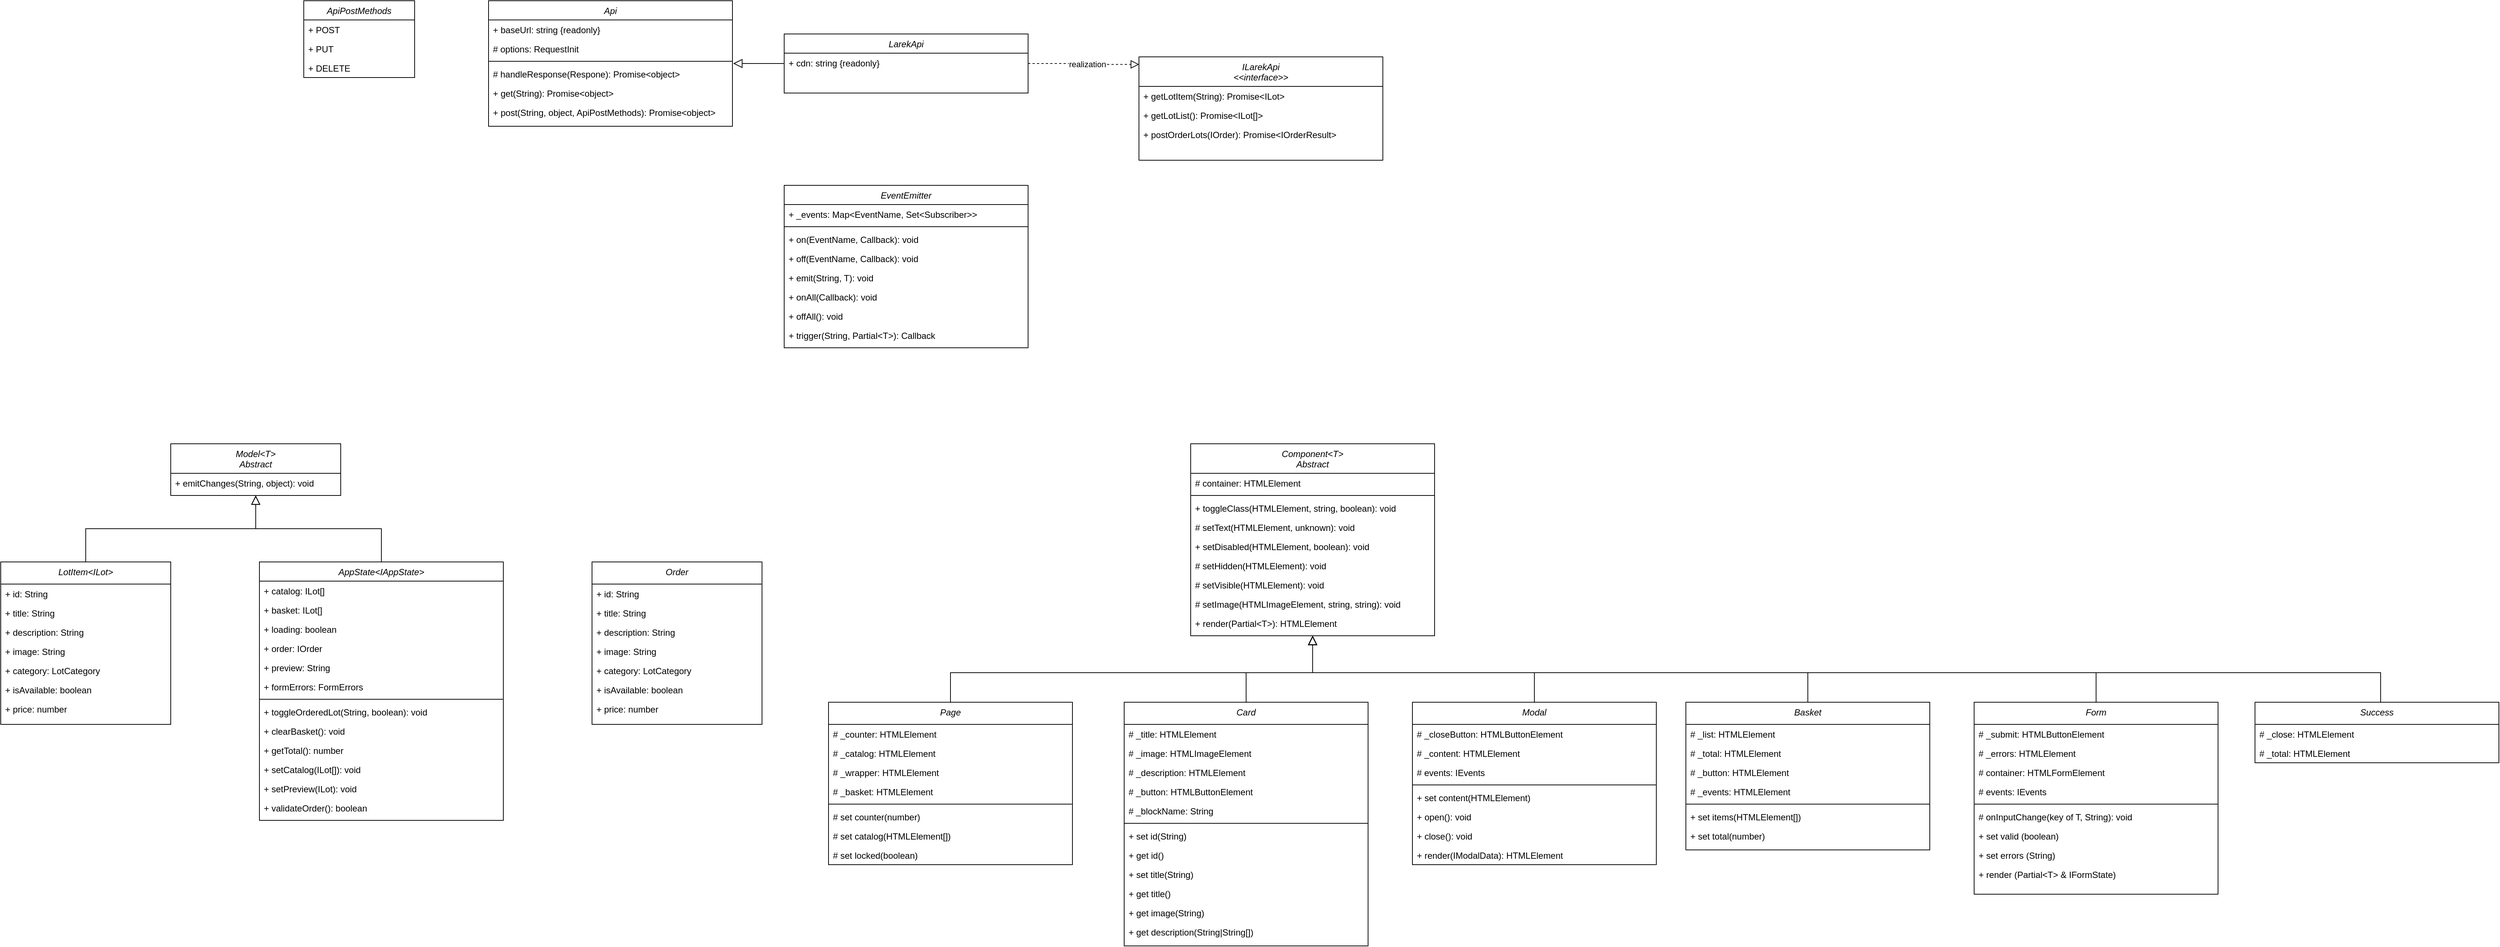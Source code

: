 <mxfile version="23.1.1" type="github">
  <diagram id="C5RBs43oDa-KdzZeNtuy" name="Page-1">
    <mxGraphModel dx="2625" dy="2002" grid="1" gridSize="10" guides="1" tooltips="1" connect="1" arrows="1" fold="1" page="1" pageScale="1" pageWidth="827" pageHeight="1169" math="0" shadow="0">
      <root>
        <mxCell id="WIyWlLk6GJQsqaUBKTNV-0" />
        <mxCell id="WIyWlLk6GJQsqaUBKTNV-1" parent="WIyWlLk6GJQsqaUBKTNV-0" />
        <mxCell id="kHM5QSEnQsIbldRmR2Vj-0" value="Api" style="swimlane;fontStyle=2;align=center;verticalAlign=top;childLayout=stackLayout;horizontal=1;startSize=26;horizontalStack=0;resizeParent=1;resizeLast=0;collapsible=1;marginBottom=0;rounded=0;shadow=0;strokeWidth=1;" vertex="1" parent="WIyWlLk6GJQsqaUBKTNV-1">
          <mxGeometry x="220" y="-370" width="330" height="170" as="geometry">
            <mxRectangle x="230" y="140" width="160" height="26" as="alternateBounds" />
          </mxGeometry>
        </mxCell>
        <mxCell id="kHM5QSEnQsIbldRmR2Vj-1" value="+ baseUrl: string {readonly}" style="text;align=left;verticalAlign=top;spacingLeft=4;spacingRight=4;overflow=hidden;rotatable=0;points=[[0,0.5],[1,0.5]];portConstraint=eastwest;" vertex="1" parent="kHM5QSEnQsIbldRmR2Vj-0">
          <mxGeometry y="26" width="330" height="26" as="geometry" />
        </mxCell>
        <mxCell id="kHM5QSEnQsIbldRmR2Vj-2" value="# options: RequestInit" style="text;align=left;verticalAlign=top;spacingLeft=4;spacingRight=4;overflow=hidden;rotatable=0;points=[[0,0.5],[1,0.5]];portConstraint=eastwest;rounded=0;shadow=0;html=0;" vertex="1" parent="kHM5QSEnQsIbldRmR2Vj-0">
          <mxGeometry y="52" width="330" height="26" as="geometry" />
        </mxCell>
        <mxCell id="kHM5QSEnQsIbldRmR2Vj-4" value="" style="line;html=1;strokeWidth=1;align=left;verticalAlign=middle;spacingTop=-1;spacingLeft=3;spacingRight=3;rotatable=0;labelPosition=right;points=[];portConstraint=eastwest;" vertex="1" parent="kHM5QSEnQsIbldRmR2Vj-0">
          <mxGeometry y="78" width="330" height="8" as="geometry" />
        </mxCell>
        <mxCell id="kHM5QSEnQsIbldRmR2Vj-5" value="# handleResponse(Respone): Promise&lt;object&gt;    " style="text;align=left;verticalAlign=top;spacingLeft=4;spacingRight=4;overflow=hidden;rotatable=0;points=[[0,0.5],[1,0.5]];portConstraint=eastwest;" vertex="1" parent="kHM5QSEnQsIbldRmR2Vj-0">
          <mxGeometry y="86" width="330" height="26" as="geometry" />
        </mxCell>
        <mxCell id="kHM5QSEnQsIbldRmR2Vj-7" value="+ get(String): Promise&lt;object&gt;" style="text;align=left;verticalAlign=top;spacingLeft=4;spacingRight=4;overflow=hidden;rotatable=0;points=[[0,0.5],[1,0.5]];portConstraint=eastwest;" vertex="1" parent="kHM5QSEnQsIbldRmR2Vj-0">
          <mxGeometry y="112" width="330" height="26" as="geometry" />
        </mxCell>
        <mxCell id="kHM5QSEnQsIbldRmR2Vj-8" value="+ post(String, object, ApiPostMethods): Promise&lt;object&gt;" style="text;align=left;verticalAlign=top;spacingLeft=4;spacingRight=4;overflow=hidden;rotatable=0;points=[[0,0.5],[1,0.5]];portConstraint=eastwest;" vertex="1" parent="kHM5QSEnQsIbldRmR2Vj-0">
          <mxGeometry y="138" width="330" height="26" as="geometry" />
        </mxCell>
        <mxCell id="kHM5QSEnQsIbldRmR2Vj-9" value="ApiPostMethods" style="swimlane;fontStyle=2;align=center;verticalAlign=top;childLayout=stackLayout;horizontal=1;startSize=26;horizontalStack=0;resizeParent=1;resizeLast=0;collapsible=1;marginBottom=0;rounded=0;shadow=0;strokeWidth=1;" vertex="1" parent="WIyWlLk6GJQsqaUBKTNV-1">
          <mxGeometry x="-30" y="-370" width="150" height="104" as="geometry">
            <mxRectangle x="230" y="140" width="160" height="26" as="alternateBounds" />
          </mxGeometry>
        </mxCell>
        <mxCell id="kHM5QSEnQsIbldRmR2Vj-10" value="+ POST" style="text;align=left;verticalAlign=top;spacingLeft=4;spacingRight=4;overflow=hidden;rotatable=0;points=[[0,0.5],[1,0.5]];portConstraint=eastwest;" vertex="1" parent="kHM5QSEnQsIbldRmR2Vj-9">
          <mxGeometry y="26" width="150" height="26" as="geometry" />
        </mxCell>
        <mxCell id="kHM5QSEnQsIbldRmR2Vj-16" value="+ PUT" style="text;align=left;verticalAlign=top;spacingLeft=4;spacingRight=4;overflow=hidden;rotatable=0;points=[[0,0.5],[1,0.5]];portConstraint=eastwest;" vertex="1" parent="kHM5QSEnQsIbldRmR2Vj-9">
          <mxGeometry y="52" width="150" height="26" as="geometry" />
        </mxCell>
        <mxCell id="kHM5QSEnQsIbldRmR2Vj-17" value="+ DELETE" style="text;align=left;verticalAlign=top;spacingLeft=4;spacingRight=4;overflow=hidden;rotatable=0;points=[[0,0.5],[1,0.5]];portConstraint=eastwest;" vertex="1" parent="kHM5QSEnQsIbldRmR2Vj-9">
          <mxGeometry y="78" width="150" height="26" as="geometry" />
        </mxCell>
        <mxCell id="kHM5QSEnQsIbldRmR2Vj-19" value="LarekApi" style="swimlane;fontStyle=2;align=center;verticalAlign=top;childLayout=stackLayout;horizontal=1;startSize=26;horizontalStack=0;resizeParent=1;resizeLast=0;collapsible=1;marginBottom=0;rounded=0;shadow=0;strokeWidth=1;" vertex="1" parent="WIyWlLk6GJQsqaUBKTNV-1">
          <mxGeometry x="620" y="-325" width="330" height="80" as="geometry">
            <mxRectangle x="230" y="140" width="160" height="26" as="alternateBounds" />
          </mxGeometry>
        </mxCell>
        <mxCell id="kHM5QSEnQsIbldRmR2Vj-20" value="+ cdn: string {readonly}" style="text;align=left;verticalAlign=top;spacingLeft=4;spacingRight=4;overflow=hidden;rotatable=0;points=[[0,0.5],[1,0.5]];portConstraint=eastwest;" vertex="1" parent="kHM5QSEnQsIbldRmR2Vj-19">
          <mxGeometry y="26" width="330" height="26" as="geometry" />
        </mxCell>
        <mxCell id="kHM5QSEnQsIbldRmR2Vj-27" style="edgeStyle=orthogonalEdgeStyle;rounded=0;orthogonalLoop=1;jettySize=auto;html=1;endArrow=block;endFill=0;endSize=10;" edge="1" parent="WIyWlLk6GJQsqaUBKTNV-1" source="kHM5QSEnQsIbldRmR2Vj-19">
          <mxGeometry relative="1" as="geometry">
            <mxPoint x="551" y="-285" as="targetPoint" />
          </mxGeometry>
        </mxCell>
        <mxCell id="kHM5QSEnQsIbldRmR2Vj-28" value="ILarekApi&#xa;&lt;&lt;interface&gt;&gt;" style="swimlane;fontStyle=2;align=center;verticalAlign=top;childLayout=stackLayout;horizontal=1;startSize=40;horizontalStack=0;resizeParent=1;resizeLast=0;collapsible=1;marginBottom=0;rounded=0;shadow=0;strokeWidth=1;" vertex="1" parent="WIyWlLk6GJQsqaUBKTNV-1">
          <mxGeometry x="1100" y="-294" width="330" height="140" as="geometry">
            <mxRectangle x="230" y="140" width="160" height="26" as="alternateBounds" />
          </mxGeometry>
        </mxCell>
        <mxCell id="kHM5QSEnQsIbldRmR2Vj-31" value="+ getLotItem(String): Promise&lt;ILot&gt;    " style="text;align=left;verticalAlign=top;spacingLeft=4;spacingRight=4;overflow=hidden;rotatable=0;points=[[0,0.5],[1,0.5]];portConstraint=eastwest;" vertex="1" parent="kHM5QSEnQsIbldRmR2Vj-28">
          <mxGeometry y="40" width="330" height="26" as="geometry" />
        </mxCell>
        <mxCell id="kHM5QSEnQsIbldRmR2Vj-32" value="+ getLotList(): Promise&lt;ILot[]&gt;" style="text;align=left;verticalAlign=top;spacingLeft=4;spacingRight=4;overflow=hidden;rotatable=0;points=[[0,0.5],[1,0.5]];portConstraint=eastwest;" vertex="1" parent="kHM5QSEnQsIbldRmR2Vj-28">
          <mxGeometry y="66" width="330" height="26" as="geometry" />
        </mxCell>
        <mxCell id="kHM5QSEnQsIbldRmR2Vj-33" value="+ postOrderLots(IOrder): Promise&lt;IOrderResult&gt;" style="text;align=left;verticalAlign=top;spacingLeft=4;spacingRight=4;overflow=hidden;rotatable=0;points=[[0,0.5],[1,0.5]];portConstraint=eastwest;" vertex="1" parent="kHM5QSEnQsIbldRmR2Vj-28">
          <mxGeometry y="92" width="330" height="26" as="geometry" />
        </mxCell>
        <mxCell id="kHM5QSEnQsIbldRmR2Vj-34" style="edgeStyle=orthogonalEdgeStyle;rounded=0;orthogonalLoop=1;jettySize=auto;html=1;entryX=0.001;entryY=0.073;entryDx=0;entryDy=0;entryPerimeter=0;dashed=1;endArrow=block;endFill=0;endSize=9;" edge="1" parent="WIyWlLk6GJQsqaUBKTNV-1" source="kHM5QSEnQsIbldRmR2Vj-19" target="kHM5QSEnQsIbldRmR2Vj-28">
          <mxGeometry relative="1" as="geometry" />
        </mxCell>
        <mxCell id="kHM5QSEnQsIbldRmR2Vj-36" value="realization" style="edgeLabel;html=1;align=center;verticalAlign=middle;resizable=0;points=[];" vertex="1" connectable="0" parent="kHM5QSEnQsIbldRmR2Vj-34">
          <mxGeometry x="0.191" y="-4" relative="1" as="geometry">
            <mxPoint x="-9" y="-4" as="offset" />
          </mxGeometry>
        </mxCell>
        <mxCell id="kHM5QSEnQsIbldRmR2Vj-37" value="Model&lt;T&gt;&#xa;Abstract" style="swimlane;fontStyle=2;align=center;verticalAlign=top;childLayout=stackLayout;horizontal=1;startSize=40;horizontalStack=0;resizeParent=1;resizeLast=0;collapsible=1;marginBottom=0;rounded=0;shadow=0;strokeWidth=1;" vertex="1" parent="WIyWlLk6GJQsqaUBKTNV-1">
          <mxGeometry x="-210" y="230" width="230" height="70" as="geometry">
            <mxRectangle x="230" y="140" width="160" height="26" as="alternateBounds" />
          </mxGeometry>
        </mxCell>
        <mxCell id="kHM5QSEnQsIbldRmR2Vj-42" value="+ emitChanges(String, object): void" style="text;align=left;verticalAlign=top;spacingLeft=4;spacingRight=4;overflow=hidden;rotatable=0;points=[[0,0.5],[1,0.5]];portConstraint=eastwest;" vertex="1" parent="kHM5QSEnQsIbldRmR2Vj-37">
          <mxGeometry y="40" width="230" height="26" as="geometry" />
        </mxCell>
        <mxCell id="kHM5QSEnQsIbldRmR2Vj-55" style="edgeStyle=orthogonalEdgeStyle;rounded=0;orthogonalLoop=1;jettySize=auto;html=1;exitX=0.5;exitY=0;exitDx=0;exitDy=0;entryX=0.5;entryY=1;entryDx=0;entryDy=0;endSize=10;endArrow=block;endFill=0;" edge="1" parent="WIyWlLk6GJQsqaUBKTNV-1" source="kHM5QSEnQsIbldRmR2Vj-44" target="kHM5QSEnQsIbldRmR2Vj-37">
          <mxGeometry relative="1" as="geometry">
            <mxPoint x="-100" y="350" as="targetPoint" />
          </mxGeometry>
        </mxCell>
        <mxCell id="kHM5QSEnQsIbldRmR2Vj-44" value="LotItem&lt;ILot&gt;" style="swimlane;fontStyle=2;align=center;verticalAlign=top;childLayout=stackLayout;horizontal=1;startSize=30;horizontalStack=0;resizeParent=1;resizeLast=0;collapsible=1;marginBottom=0;rounded=0;shadow=0;strokeWidth=1;" vertex="1" parent="WIyWlLk6GJQsqaUBKTNV-1">
          <mxGeometry x="-440" y="390" width="230" height="220" as="geometry">
            <mxRectangle x="230" y="140" width="160" height="26" as="alternateBounds" />
          </mxGeometry>
        </mxCell>
        <mxCell id="kHM5QSEnQsIbldRmR2Vj-45" value="+ id: String" style="text;align=left;verticalAlign=top;spacingLeft=4;spacingRight=4;overflow=hidden;rotatable=0;points=[[0,0.5],[1,0.5]];portConstraint=eastwest;" vertex="1" parent="kHM5QSEnQsIbldRmR2Vj-44">
          <mxGeometry y="30" width="230" height="26" as="geometry" />
        </mxCell>
        <mxCell id="kHM5QSEnQsIbldRmR2Vj-56" value="+ title: String" style="text;align=left;verticalAlign=top;spacingLeft=4;spacingRight=4;overflow=hidden;rotatable=0;points=[[0,0.5],[1,0.5]];portConstraint=eastwest;" vertex="1" parent="kHM5QSEnQsIbldRmR2Vj-44">
          <mxGeometry y="56" width="230" height="26" as="geometry" />
        </mxCell>
        <mxCell id="kHM5QSEnQsIbldRmR2Vj-57" value="+ description: String" style="text;align=left;verticalAlign=top;spacingLeft=4;spacingRight=4;overflow=hidden;rotatable=0;points=[[0,0.5],[1,0.5]];portConstraint=eastwest;" vertex="1" parent="kHM5QSEnQsIbldRmR2Vj-44">
          <mxGeometry y="82" width="230" height="26" as="geometry" />
        </mxCell>
        <mxCell id="kHM5QSEnQsIbldRmR2Vj-58" value="+ image: String" style="text;align=left;verticalAlign=top;spacingLeft=4;spacingRight=4;overflow=hidden;rotatable=0;points=[[0,0.5],[1,0.5]];portConstraint=eastwest;" vertex="1" parent="kHM5QSEnQsIbldRmR2Vj-44">
          <mxGeometry y="108" width="230" height="26" as="geometry" />
        </mxCell>
        <mxCell id="kHM5QSEnQsIbldRmR2Vj-59" value="+ category: LotCategory" style="text;align=left;verticalAlign=top;spacingLeft=4;spacingRight=4;overflow=hidden;rotatable=0;points=[[0,0.5],[1,0.5]];portConstraint=eastwest;" vertex="1" parent="kHM5QSEnQsIbldRmR2Vj-44">
          <mxGeometry y="134" width="230" height="26" as="geometry" />
        </mxCell>
        <mxCell id="kHM5QSEnQsIbldRmR2Vj-60" value="+ isAvailable: boolean" style="text;align=left;verticalAlign=top;spacingLeft=4;spacingRight=4;overflow=hidden;rotatable=0;points=[[0,0.5],[1,0.5]];portConstraint=eastwest;" vertex="1" parent="kHM5QSEnQsIbldRmR2Vj-44">
          <mxGeometry y="160" width="230" height="26" as="geometry" />
        </mxCell>
        <mxCell id="kHM5QSEnQsIbldRmR2Vj-61" value="+ price: number" style="text;align=left;verticalAlign=top;spacingLeft=4;spacingRight=4;overflow=hidden;rotatable=0;points=[[0,0.5],[1,0.5]];portConstraint=eastwest;" vertex="1" parent="kHM5QSEnQsIbldRmR2Vj-44">
          <mxGeometry y="186" width="230" height="26" as="geometry" />
        </mxCell>
        <mxCell id="kHM5QSEnQsIbldRmR2Vj-54" style="edgeStyle=orthogonalEdgeStyle;rounded=0;orthogonalLoop=1;jettySize=auto;html=1;exitX=0.5;exitY=0;exitDx=0;exitDy=0;entryX=0.5;entryY=1;entryDx=0;entryDy=0;endSize=10;endArrow=block;endFill=0;" edge="1" parent="WIyWlLk6GJQsqaUBKTNV-1" source="kHM5QSEnQsIbldRmR2Vj-46" target="kHM5QSEnQsIbldRmR2Vj-37">
          <mxGeometry relative="1" as="geometry" />
        </mxCell>
        <mxCell id="kHM5QSEnQsIbldRmR2Vj-46" value="AppState&lt;IAppState&gt;" style="swimlane;fontStyle=2;align=center;verticalAlign=top;childLayout=stackLayout;horizontal=1;startSize=26;horizontalStack=0;resizeParent=1;resizeLast=0;collapsible=1;marginBottom=0;rounded=0;shadow=0;strokeWidth=1;" vertex="1" parent="WIyWlLk6GJQsqaUBKTNV-1">
          <mxGeometry x="-90" y="390" width="330" height="350" as="geometry">
            <mxRectangle x="230" y="140" width="160" height="26" as="alternateBounds" />
          </mxGeometry>
        </mxCell>
        <mxCell id="kHM5QSEnQsIbldRmR2Vj-47" value="+ catalog: ILot[]" style="text;align=left;verticalAlign=top;spacingLeft=4;spacingRight=4;overflow=hidden;rotatable=0;points=[[0,0.5],[1,0.5]];portConstraint=eastwest;" vertex="1" parent="kHM5QSEnQsIbldRmR2Vj-46">
          <mxGeometry y="26" width="330" height="26" as="geometry" />
        </mxCell>
        <mxCell id="kHM5QSEnQsIbldRmR2Vj-48" value="+ basket: ILot[]" style="text;align=left;verticalAlign=top;spacingLeft=4;spacingRight=4;overflow=hidden;rotatable=0;points=[[0,0.5],[1,0.5]];portConstraint=eastwest;rounded=0;shadow=0;html=0;" vertex="1" parent="kHM5QSEnQsIbldRmR2Vj-46">
          <mxGeometry y="52" width="330" height="26" as="geometry" />
        </mxCell>
        <mxCell id="kHM5QSEnQsIbldRmR2Vj-50" value="+ loading: boolean    " style="text;align=left;verticalAlign=top;spacingLeft=4;spacingRight=4;overflow=hidden;rotatable=0;points=[[0,0.5],[1,0.5]];portConstraint=eastwest;" vertex="1" parent="kHM5QSEnQsIbldRmR2Vj-46">
          <mxGeometry y="78" width="330" height="26" as="geometry" />
        </mxCell>
        <mxCell id="kHM5QSEnQsIbldRmR2Vj-51" value="+ order: IOrder" style="text;align=left;verticalAlign=top;spacingLeft=4;spacingRight=4;overflow=hidden;rotatable=0;points=[[0,0.5],[1,0.5]];portConstraint=eastwest;" vertex="1" parent="kHM5QSEnQsIbldRmR2Vj-46">
          <mxGeometry y="104" width="330" height="26" as="geometry" />
        </mxCell>
        <mxCell id="kHM5QSEnQsIbldRmR2Vj-52" value="+ preview: String" style="text;align=left;verticalAlign=top;spacingLeft=4;spacingRight=4;overflow=hidden;rotatable=0;points=[[0,0.5],[1,0.5]];portConstraint=eastwest;" vertex="1" parent="kHM5QSEnQsIbldRmR2Vj-46">
          <mxGeometry y="130" width="330" height="26" as="geometry" />
        </mxCell>
        <mxCell id="kHM5QSEnQsIbldRmR2Vj-62" value="+ formErrors: FormErrors" style="text;align=left;verticalAlign=top;spacingLeft=4;spacingRight=4;overflow=hidden;rotatable=0;points=[[0,0.5],[1,0.5]];portConstraint=eastwest;" vertex="1" parent="kHM5QSEnQsIbldRmR2Vj-46">
          <mxGeometry y="156" width="330" height="26" as="geometry" />
        </mxCell>
        <mxCell id="kHM5QSEnQsIbldRmR2Vj-49" value="" style="line;html=1;strokeWidth=1;align=left;verticalAlign=middle;spacingTop=-1;spacingLeft=3;spacingRight=3;rotatable=0;labelPosition=right;points=[];portConstraint=eastwest;" vertex="1" parent="kHM5QSEnQsIbldRmR2Vj-46">
          <mxGeometry y="182" width="330" height="8" as="geometry" />
        </mxCell>
        <mxCell id="kHM5QSEnQsIbldRmR2Vj-63" value="+ toggleOrderedLot(String, boolean): void" style="text;align=left;verticalAlign=top;spacingLeft=4;spacingRight=4;overflow=hidden;rotatable=0;points=[[0,0.5],[1,0.5]];portConstraint=eastwest;" vertex="1" parent="kHM5QSEnQsIbldRmR2Vj-46">
          <mxGeometry y="190" width="330" height="26" as="geometry" />
        </mxCell>
        <mxCell id="kHM5QSEnQsIbldRmR2Vj-64" value="+ clearBasket(): void" style="text;align=left;verticalAlign=top;spacingLeft=4;spacingRight=4;overflow=hidden;rotatable=0;points=[[0,0.5],[1,0.5]];portConstraint=eastwest;" vertex="1" parent="kHM5QSEnQsIbldRmR2Vj-46">
          <mxGeometry y="216" width="330" height="26" as="geometry" />
        </mxCell>
        <mxCell id="kHM5QSEnQsIbldRmR2Vj-65" value="+ getTotal(): number" style="text;align=left;verticalAlign=top;spacingLeft=4;spacingRight=4;overflow=hidden;rotatable=0;points=[[0,0.5],[1,0.5]];portConstraint=eastwest;" vertex="1" parent="kHM5QSEnQsIbldRmR2Vj-46">
          <mxGeometry y="242" width="330" height="26" as="geometry" />
        </mxCell>
        <mxCell id="kHM5QSEnQsIbldRmR2Vj-66" value="+ setCatalog(ILot[]): void" style="text;align=left;verticalAlign=top;spacingLeft=4;spacingRight=4;overflow=hidden;rotatable=0;points=[[0,0.5],[1,0.5]];portConstraint=eastwest;" vertex="1" parent="kHM5QSEnQsIbldRmR2Vj-46">
          <mxGeometry y="268" width="330" height="26" as="geometry" />
        </mxCell>
        <mxCell id="kHM5QSEnQsIbldRmR2Vj-67" value="+ setPreview(ILot): void" style="text;align=left;verticalAlign=top;spacingLeft=4;spacingRight=4;overflow=hidden;rotatable=0;points=[[0,0.5],[1,0.5]];portConstraint=eastwest;" vertex="1" parent="kHM5QSEnQsIbldRmR2Vj-46">
          <mxGeometry y="294" width="330" height="26" as="geometry" />
        </mxCell>
        <mxCell id="kHM5QSEnQsIbldRmR2Vj-68" value="+ validateOrder(): boolean" style="text;align=left;verticalAlign=top;spacingLeft=4;spacingRight=4;overflow=hidden;rotatable=0;points=[[0,0.5],[1,0.5]];portConstraint=eastwest;" vertex="1" parent="kHM5QSEnQsIbldRmR2Vj-46">
          <mxGeometry y="320" width="330" height="26" as="geometry" />
        </mxCell>
        <mxCell id="kHM5QSEnQsIbldRmR2Vj-71" value="Component&lt;T&gt;&#xa;Abstract" style="swimlane;fontStyle=2;align=center;verticalAlign=top;childLayout=stackLayout;horizontal=1;startSize=40;horizontalStack=0;resizeParent=1;resizeLast=0;collapsible=1;marginBottom=0;rounded=0;shadow=0;strokeWidth=1;" vertex="1" parent="WIyWlLk6GJQsqaUBKTNV-1">
          <mxGeometry x="1170" y="230" width="330" height="260" as="geometry">
            <mxRectangle x="230" y="140" width="160" height="26" as="alternateBounds" />
          </mxGeometry>
        </mxCell>
        <mxCell id="kHM5QSEnQsIbldRmR2Vj-72" value="# container: HTMLElement" style="text;align=left;verticalAlign=top;spacingLeft=4;spacingRight=4;overflow=hidden;rotatable=0;points=[[0,0.5],[1,0.5]];portConstraint=eastwest;" vertex="1" parent="kHM5QSEnQsIbldRmR2Vj-71">
          <mxGeometry y="40" width="330" height="26" as="geometry" />
        </mxCell>
        <mxCell id="kHM5QSEnQsIbldRmR2Vj-74" value="" style="line;html=1;strokeWidth=1;align=left;verticalAlign=middle;spacingTop=-1;spacingLeft=3;spacingRight=3;rotatable=0;labelPosition=right;points=[];portConstraint=eastwest;" vertex="1" parent="kHM5QSEnQsIbldRmR2Vj-71">
          <mxGeometry y="66" width="330" height="8" as="geometry" />
        </mxCell>
        <mxCell id="kHM5QSEnQsIbldRmR2Vj-75" value="+ toggleClass(HTMLElement, string, boolean): void    " style="text;align=left;verticalAlign=top;spacingLeft=4;spacingRight=4;overflow=hidden;rotatable=0;points=[[0,0.5],[1,0.5]];portConstraint=eastwest;" vertex="1" parent="kHM5QSEnQsIbldRmR2Vj-71">
          <mxGeometry y="74" width="330" height="26" as="geometry" />
        </mxCell>
        <mxCell id="kHM5QSEnQsIbldRmR2Vj-76" value="# setText(HTMLElement, unknown): void" style="text;align=left;verticalAlign=top;spacingLeft=4;spacingRight=4;overflow=hidden;rotatable=0;points=[[0,0.5],[1,0.5]];portConstraint=eastwest;" vertex="1" parent="kHM5QSEnQsIbldRmR2Vj-71">
          <mxGeometry y="100" width="330" height="26" as="geometry" />
        </mxCell>
        <mxCell id="kHM5QSEnQsIbldRmR2Vj-77" value="+ setDisabled(HTMLElement, boolean): void" style="text;align=left;verticalAlign=top;spacingLeft=4;spacingRight=4;overflow=hidden;rotatable=0;points=[[0,0.5],[1,0.5]];portConstraint=eastwest;" vertex="1" parent="kHM5QSEnQsIbldRmR2Vj-71">
          <mxGeometry y="126" width="330" height="26" as="geometry" />
        </mxCell>
        <mxCell id="kHM5QSEnQsIbldRmR2Vj-78" value="# setHidden(HTMLElement): void" style="text;align=left;verticalAlign=top;spacingLeft=4;spacingRight=4;overflow=hidden;rotatable=0;points=[[0,0.5],[1,0.5]];portConstraint=eastwest;" vertex="1" parent="kHM5QSEnQsIbldRmR2Vj-71">
          <mxGeometry y="152" width="330" height="26" as="geometry" />
        </mxCell>
        <mxCell id="kHM5QSEnQsIbldRmR2Vj-79" value="# setVisible(HTMLElement): void" style="text;align=left;verticalAlign=top;spacingLeft=4;spacingRight=4;overflow=hidden;rotatable=0;points=[[0,0.5],[1,0.5]];portConstraint=eastwest;" vertex="1" parent="kHM5QSEnQsIbldRmR2Vj-71">
          <mxGeometry y="178" width="330" height="26" as="geometry" />
        </mxCell>
        <mxCell id="kHM5QSEnQsIbldRmR2Vj-80" value="# setImage(HTMLImageElement, string, string): void" style="text;align=left;verticalAlign=top;spacingLeft=4;spacingRight=4;overflow=hidden;rotatable=0;points=[[0,0.5],[1,0.5]];portConstraint=eastwest;" vertex="1" parent="kHM5QSEnQsIbldRmR2Vj-71">
          <mxGeometry y="204" width="330" height="26" as="geometry" />
        </mxCell>
        <mxCell id="kHM5QSEnQsIbldRmR2Vj-81" value="+ render(Partial&lt;T&gt;): HTMLElement" style="text;align=left;verticalAlign=top;spacingLeft=4;spacingRight=4;overflow=hidden;rotatable=0;points=[[0,0.5],[1,0.5]];portConstraint=eastwest;" vertex="1" parent="kHM5QSEnQsIbldRmR2Vj-71">
          <mxGeometry y="230" width="330" height="26" as="geometry" />
        </mxCell>
        <mxCell id="kHM5QSEnQsIbldRmR2Vj-92" style="edgeStyle=orthogonalEdgeStyle;rounded=0;orthogonalLoop=1;jettySize=auto;html=1;entryX=0.5;entryY=1;entryDx=0;entryDy=0;endSize=10;endArrow=block;endFill=0;exitX=0.5;exitY=0;exitDx=0;exitDy=0;" edge="1" parent="WIyWlLk6GJQsqaUBKTNV-1" source="kHM5QSEnQsIbldRmR2Vj-82" target="kHM5QSEnQsIbldRmR2Vj-71">
          <mxGeometry relative="1" as="geometry">
            <Array as="points">
              <mxPoint x="845" y="540" />
              <mxPoint x="1335" y="540" />
            </Array>
          </mxGeometry>
        </mxCell>
        <mxCell id="kHM5QSEnQsIbldRmR2Vj-82" value="Page" style="swimlane;fontStyle=2;align=center;verticalAlign=top;childLayout=stackLayout;horizontal=1;startSize=30;horizontalStack=0;resizeParent=1;resizeLast=0;collapsible=1;marginBottom=0;rounded=0;shadow=0;strokeWidth=1;" vertex="1" parent="WIyWlLk6GJQsqaUBKTNV-1">
          <mxGeometry x="680" y="580" width="330" height="220" as="geometry">
            <mxRectangle x="230" y="140" width="160" height="26" as="alternateBounds" />
          </mxGeometry>
        </mxCell>
        <mxCell id="kHM5QSEnQsIbldRmR2Vj-83" value="# _counter: HTMLElement" style="text;align=left;verticalAlign=top;spacingLeft=4;spacingRight=4;overflow=hidden;rotatable=0;points=[[0,0.5],[1,0.5]];portConstraint=eastwest;" vertex="1" parent="kHM5QSEnQsIbldRmR2Vj-82">
          <mxGeometry y="30" width="330" height="26" as="geometry" />
        </mxCell>
        <mxCell id="kHM5QSEnQsIbldRmR2Vj-85" value="# _catalog: HTMLElement    " style="text;align=left;verticalAlign=top;spacingLeft=4;spacingRight=4;overflow=hidden;rotatable=0;points=[[0,0.5],[1,0.5]];portConstraint=eastwest;" vertex="1" parent="kHM5QSEnQsIbldRmR2Vj-82">
          <mxGeometry y="56" width="330" height="26" as="geometry" />
        </mxCell>
        <mxCell id="kHM5QSEnQsIbldRmR2Vj-94" value="# _wrapper: HTMLElement    " style="text;align=left;verticalAlign=top;spacingLeft=4;spacingRight=4;overflow=hidden;rotatable=0;points=[[0,0.5],[1,0.5]];portConstraint=eastwest;" vertex="1" parent="kHM5QSEnQsIbldRmR2Vj-82">
          <mxGeometry y="82" width="330" height="26" as="geometry" />
        </mxCell>
        <mxCell id="kHM5QSEnQsIbldRmR2Vj-95" value="# _basket: HTMLElement    " style="text;align=left;verticalAlign=top;spacingLeft=4;spacingRight=4;overflow=hidden;rotatable=0;points=[[0,0.5],[1,0.5]];portConstraint=eastwest;" vertex="1" parent="kHM5QSEnQsIbldRmR2Vj-82">
          <mxGeometry y="108" width="330" height="26" as="geometry" />
        </mxCell>
        <mxCell id="kHM5QSEnQsIbldRmR2Vj-84" value="" style="line;html=1;strokeWidth=1;align=left;verticalAlign=middle;spacingTop=-1;spacingLeft=3;spacingRight=3;rotatable=0;labelPosition=right;points=[];portConstraint=eastwest;" vertex="1" parent="kHM5QSEnQsIbldRmR2Vj-82">
          <mxGeometry y="134" width="330" height="8" as="geometry" />
        </mxCell>
        <mxCell id="kHM5QSEnQsIbldRmR2Vj-86" value="# set counter(number)" style="text;align=left;verticalAlign=top;spacingLeft=4;spacingRight=4;overflow=hidden;rotatable=0;points=[[0,0.5],[1,0.5]];portConstraint=eastwest;" vertex="1" parent="kHM5QSEnQsIbldRmR2Vj-82">
          <mxGeometry y="142" width="330" height="26" as="geometry" />
        </mxCell>
        <mxCell id="kHM5QSEnQsIbldRmR2Vj-96" value="# set catalog(HTMLElement[])" style="text;align=left;verticalAlign=top;spacingLeft=4;spacingRight=4;overflow=hidden;rotatable=0;points=[[0,0.5],[1,0.5]];portConstraint=eastwest;" vertex="1" parent="kHM5QSEnQsIbldRmR2Vj-82">
          <mxGeometry y="168" width="330" height="26" as="geometry" />
        </mxCell>
        <mxCell id="kHM5QSEnQsIbldRmR2Vj-97" value="# set locked(boolean)" style="text;align=left;verticalAlign=top;spacingLeft=4;spacingRight=4;overflow=hidden;rotatable=0;points=[[0,0.5],[1,0.5]];portConstraint=eastwest;" vertex="1" parent="kHM5QSEnQsIbldRmR2Vj-82">
          <mxGeometry y="194" width="330" height="26" as="geometry" />
        </mxCell>
        <mxCell id="kHM5QSEnQsIbldRmR2Vj-112" style="edgeStyle=orthogonalEdgeStyle;rounded=0;orthogonalLoop=1;jettySize=auto;html=1;endSize=10;endArrow=block;endFill=0;" edge="1" parent="WIyWlLk6GJQsqaUBKTNV-1" source="kHM5QSEnQsIbldRmR2Vj-98" target="kHM5QSEnQsIbldRmR2Vj-71">
          <mxGeometry relative="1" as="geometry">
            <mxPoint x="1330" y="490" as="targetPoint" />
            <Array as="points">
              <mxPoint x="1245" y="540" />
              <mxPoint x="1335" y="540" />
            </Array>
          </mxGeometry>
        </mxCell>
        <mxCell id="kHM5QSEnQsIbldRmR2Vj-98" value="Card" style="swimlane;fontStyle=2;align=center;verticalAlign=top;childLayout=stackLayout;horizontal=1;startSize=30;horizontalStack=0;resizeParent=1;resizeLast=0;collapsible=1;marginBottom=0;rounded=0;shadow=0;strokeWidth=1;" vertex="1" parent="WIyWlLk6GJQsqaUBKTNV-1">
          <mxGeometry x="1080" y="580" width="330" height="330" as="geometry">
            <mxRectangle x="230" y="140" width="160" height="26" as="alternateBounds" />
          </mxGeometry>
        </mxCell>
        <mxCell id="kHM5QSEnQsIbldRmR2Vj-99" value="# _title: HTMLElement" style="text;align=left;verticalAlign=top;spacingLeft=4;spacingRight=4;overflow=hidden;rotatable=0;points=[[0,0.5],[1,0.5]];portConstraint=eastwest;" vertex="1" parent="kHM5QSEnQsIbldRmR2Vj-98">
          <mxGeometry y="30" width="330" height="26" as="geometry" />
        </mxCell>
        <mxCell id="kHM5QSEnQsIbldRmR2Vj-100" value="# _image: HTMLImageElement    " style="text;align=left;verticalAlign=top;spacingLeft=4;spacingRight=4;overflow=hidden;rotatable=0;points=[[0,0.5],[1,0.5]];portConstraint=eastwest;imageWidth=24;" vertex="1" parent="kHM5QSEnQsIbldRmR2Vj-98">
          <mxGeometry y="56" width="330" height="26" as="geometry" />
        </mxCell>
        <mxCell id="kHM5QSEnQsIbldRmR2Vj-101" value="# _description: HTMLElement    " style="text;align=left;verticalAlign=top;spacingLeft=4;spacingRight=4;overflow=hidden;rotatable=0;points=[[0,0.5],[1,0.5]];portConstraint=eastwest;" vertex="1" parent="kHM5QSEnQsIbldRmR2Vj-98">
          <mxGeometry y="82" width="330" height="26" as="geometry" />
        </mxCell>
        <mxCell id="kHM5QSEnQsIbldRmR2Vj-102" value="# _button: HTMLButtonElement " style="text;align=left;verticalAlign=top;spacingLeft=4;spacingRight=4;overflow=hidden;rotatable=0;points=[[0,0.5],[1,0.5]];portConstraint=eastwest;" vertex="1" parent="kHM5QSEnQsIbldRmR2Vj-98">
          <mxGeometry y="108" width="330" height="26" as="geometry" />
        </mxCell>
        <mxCell id="kHM5QSEnQsIbldRmR2Vj-107" value="# _blockName: String " style="text;align=left;verticalAlign=top;spacingLeft=4;spacingRight=4;overflow=hidden;rotatable=0;points=[[0,0.5],[1,0.5]];portConstraint=eastwest;" vertex="1" parent="kHM5QSEnQsIbldRmR2Vj-98">
          <mxGeometry y="134" width="330" height="26" as="geometry" />
        </mxCell>
        <mxCell id="kHM5QSEnQsIbldRmR2Vj-103" value="" style="line;html=1;strokeWidth=1;align=left;verticalAlign=middle;spacingTop=-1;spacingLeft=3;spacingRight=3;rotatable=0;labelPosition=right;points=[];portConstraint=eastwest;" vertex="1" parent="kHM5QSEnQsIbldRmR2Vj-98">
          <mxGeometry y="160" width="330" height="8" as="geometry" />
        </mxCell>
        <mxCell id="kHM5QSEnQsIbldRmR2Vj-104" value="+ set id(String)" style="text;align=left;verticalAlign=top;spacingLeft=4;spacingRight=4;overflow=hidden;rotatable=0;points=[[0,0.5],[1,0.5]];portConstraint=eastwest;" vertex="1" parent="kHM5QSEnQsIbldRmR2Vj-98">
          <mxGeometry y="168" width="330" height="26" as="geometry" />
        </mxCell>
        <mxCell id="kHM5QSEnQsIbldRmR2Vj-105" value="+ get id()" style="text;align=left;verticalAlign=top;spacingLeft=4;spacingRight=4;overflow=hidden;rotatable=0;points=[[0,0.5],[1,0.5]];portConstraint=eastwest;" vertex="1" parent="kHM5QSEnQsIbldRmR2Vj-98">
          <mxGeometry y="194" width="330" height="26" as="geometry" />
        </mxCell>
        <mxCell id="kHM5QSEnQsIbldRmR2Vj-106" value="+ set title(String)" style="text;align=left;verticalAlign=top;spacingLeft=4;spacingRight=4;overflow=hidden;rotatable=0;points=[[0,0.5],[1,0.5]];portConstraint=eastwest;" vertex="1" parent="kHM5QSEnQsIbldRmR2Vj-98">
          <mxGeometry y="220" width="330" height="26" as="geometry" />
        </mxCell>
        <mxCell id="kHM5QSEnQsIbldRmR2Vj-108" value="+ get title()" style="text;align=left;verticalAlign=top;spacingLeft=4;spacingRight=4;overflow=hidden;rotatable=0;points=[[0,0.5],[1,0.5]];portConstraint=eastwest;" vertex="1" parent="kHM5QSEnQsIbldRmR2Vj-98">
          <mxGeometry y="246" width="330" height="26" as="geometry" />
        </mxCell>
        <mxCell id="kHM5QSEnQsIbldRmR2Vj-109" value="+ get image(String)" style="text;align=left;verticalAlign=top;spacingLeft=4;spacingRight=4;overflow=hidden;rotatable=0;points=[[0,0.5],[1,0.5]];portConstraint=eastwest;" vertex="1" parent="kHM5QSEnQsIbldRmR2Vj-98">
          <mxGeometry y="272" width="330" height="26" as="geometry" />
        </mxCell>
        <mxCell id="kHM5QSEnQsIbldRmR2Vj-110" value="+ get description(String|String[])" style="text;align=left;verticalAlign=top;spacingLeft=4;spacingRight=4;overflow=hidden;rotatable=0;points=[[0,0.5],[1,0.5]];portConstraint=eastwest;" vertex="1" parent="kHM5QSEnQsIbldRmR2Vj-98">
          <mxGeometry y="298" width="330" height="26" as="geometry" />
        </mxCell>
        <mxCell id="kHM5QSEnQsIbldRmR2Vj-128" style="edgeStyle=orthogonalEdgeStyle;rounded=0;orthogonalLoop=1;jettySize=auto;html=1;endSize=10;endArrow=block;endFill=0;" edge="1" parent="WIyWlLk6GJQsqaUBKTNV-1" source="kHM5QSEnQsIbldRmR2Vj-113" target="kHM5QSEnQsIbldRmR2Vj-71">
          <mxGeometry relative="1" as="geometry">
            <Array as="points">
              <mxPoint x="2780" y="540" />
              <mxPoint x="1335" y="540" />
            </Array>
          </mxGeometry>
        </mxCell>
        <mxCell id="kHM5QSEnQsIbldRmR2Vj-113" value="Success" style="swimlane;fontStyle=2;align=center;verticalAlign=top;childLayout=stackLayout;horizontal=1;startSize=30;horizontalStack=0;resizeParent=1;resizeLast=0;collapsible=1;marginBottom=0;rounded=0;shadow=0;strokeWidth=1;" vertex="1" parent="WIyWlLk6GJQsqaUBKTNV-1">
          <mxGeometry x="2610" y="580" width="330" height="82" as="geometry">
            <mxRectangle x="230" y="140" width="160" height="26" as="alternateBounds" />
          </mxGeometry>
        </mxCell>
        <mxCell id="kHM5QSEnQsIbldRmR2Vj-114" value="# _close: HTMLElement" style="text;align=left;verticalAlign=top;spacingLeft=4;spacingRight=4;overflow=hidden;rotatable=0;points=[[0,0.5],[1,0.5]];portConstraint=eastwest;" vertex="1" parent="kHM5QSEnQsIbldRmR2Vj-113">
          <mxGeometry y="30" width="330" height="26" as="geometry" />
        </mxCell>
        <mxCell id="kHM5QSEnQsIbldRmR2Vj-115" value="# _total: HTMLElement    " style="text;align=left;verticalAlign=top;spacingLeft=4;spacingRight=4;overflow=hidden;rotatable=0;points=[[0,0.5],[1,0.5]];portConstraint=eastwest;" vertex="1" parent="kHM5QSEnQsIbldRmR2Vj-113">
          <mxGeometry y="56" width="330" height="26" as="geometry" />
        </mxCell>
        <mxCell id="kHM5QSEnQsIbldRmR2Vj-143" style="edgeStyle=orthogonalEdgeStyle;rounded=0;orthogonalLoop=1;jettySize=auto;html=1;startSize=6;endSize=10;endArrow=block;endFill=0;" edge="1" parent="WIyWlLk6GJQsqaUBKTNV-1" source="kHM5QSEnQsIbldRmR2Vj-129" target="kHM5QSEnQsIbldRmR2Vj-71">
          <mxGeometry relative="1" as="geometry">
            <Array as="points">
              <mxPoint x="1635" y="540" />
              <mxPoint x="1335" y="540" />
            </Array>
          </mxGeometry>
        </mxCell>
        <mxCell id="kHM5QSEnQsIbldRmR2Vj-129" value="Modal" style="swimlane;fontStyle=2;align=center;verticalAlign=top;childLayout=stackLayout;horizontal=1;startSize=30;horizontalStack=0;resizeParent=1;resizeLast=0;collapsible=1;marginBottom=0;rounded=0;shadow=0;strokeWidth=1;" vertex="1" parent="WIyWlLk6GJQsqaUBKTNV-1">
          <mxGeometry x="1470" y="580" width="330" height="220" as="geometry">
            <mxRectangle x="230" y="140" width="160" height="26" as="alternateBounds" />
          </mxGeometry>
        </mxCell>
        <mxCell id="kHM5QSEnQsIbldRmR2Vj-130" value="# _closeButton: HTMLButtonElement" style="text;align=left;verticalAlign=top;spacingLeft=4;spacingRight=4;overflow=hidden;rotatable=0;points=[[0,0.5],[1,0.5]];portConstraint=eastwest;" vertex="1" parent="kHM5QSEnQsIbldRmR2Vj-129">
          <mxGeometry y="30" width="330" height="26" as="geometry" />
        </mxCell>
        <mxCell id="kHM5QSEnQsIbldRmR2Vj-131" value="# _content: HTMLElement    " style="text;align=left;verticalAlign=top;spacingLeft=4;spacingRight=4;overflow=hidden;rotatable=0;points=[[0,0.5],[1,0.5]];portConstraint=eastwest;imageWidth=24;" vertex="1" parent="kHM5QSEnQsIbldRmR2Vj-129">
          <mxGeometry y="56" width="330" height="26" as="geometry" />
        </mxCell>
        <mxCell id="kHM5QSEnQsIbldRmR2Vj-134" value="# events: IEvents " style="text;align=left;verticalAlign=top;spacingLeft=4;spacingRight=4;overflow=hidden;rotatable=0;points=[[0,0.5],[1,0.5]];portConstraint=eastwest;" vertex="1" parent="kHM5QSEnQsIbldRmR2Vj-129">
          <mxGeometry y="82" width="330" height="26" as="geometry" />
        </mxCell>
        <mxCell id="kHM5QSEnQsIbldRmR2Vj-135" value="" style="line;html=1;strokeWidth=1;align=left;verticalAlign=middle;spacingTop=-1;spacingLeft=3;spacingRight=3;rotatable=0;labelPosition=right;points=[];portConstraint=eastwest;" vertex="1" parent="kHM5QSEnQsIbldRmR2Vj-129">
          <mxGeometry y="108" width="330" height="8" as="geometry" />
        </mxCell>
        <mxCell id="kHM5QSEnQsIbldRmR2Vj-136" value="+ set content(HTMLElement)" style="text;align=left;verticalAlign=top;spacingLeft=4;spacingRight=4;overflow=hidden;rotatable=0;points=[[0,0.5],[1,0.5]];portConstraint=eastwest;" vertex="1" parent="kHM5QSEnQsIbldRmR2Vj-129">
          <mxGeometry y="116" width="330" height="26" as="geometry" />
        </mxCell>
        <mxCell id="kHM5QSEnQsIbldRmR2Vj-137" value="+ open(): void" style="text;align=left;verticalAlign=top;spacingLeft=4;spacingRight=4;overflow=hidden;rotatable=0;points=[[0,0.5],[1,0.5]];portConstraint=eastwest;" vertex="1" parent="kHM5QSEnQsIbldRmR2Vj-129">
          <mxGeometry y="142" width="330" height="26" as="geometry" />
        </mxCell>
        <mxCell id="kHM5QSEnQsIbldRmR2Vj-138" value="+ close(): void" style="text;align=left;verticalAlign=top;spacingLeft=4;spacingRight=4;overflow=hidden;rotatable=0;points=[[0,0.5],[1,0.5]];portConstraint=eastwest;" vertex="1" parent="kHM5QSEnQsIbldRmR2Vj-129">
          <mxGeometry y="168" width="330" height="26" as="geometry" />
        </mxCell>
        <mxCell id="kHM5QSEnQsIbldRmR2Vj-139" value="+ render(IModalData): HTMLElement" style="text;align=left;verticalAlign=top;spacingLeft=4;spacingRight=4;overflow=hidden;rotatable=0;points=[[0,0.5],[1,0.5]];portConstraint=eastwest;" vertex="1" parent="kHM5QSEnQsIbldRmR2Vj-129">
          <mxGeometry y="194" width="330" height="26" as="geometry" />
        </mxCell>
        <mxCell id="kHM5QSEnQsIbldRmR2Vj-144" value="EventEmitter" style="swimlane;fontStyle=2;align=center;verticalAlign=top;childLayout=stackLayout;horizontal=1;startSize=26;horizontalStack=0;resizeParent=1;resizeLast=0;collapsible=1;marginBottom=0;rounded=0;shadow=0;strokeWidth=1;" vertex="1" parent="WIyWlLk6GJQsqaUBKTNV-1">
          <mxGeometry x="620" y="-120" width="330" height="220" as="geometry">
            <mxRectangle x="230" y="140" width="160" height="26" as="alternateBounds" />
          </mxGeometry>
        </mxCell>
        <mxCell id="kHM5QSEnQsIbldRmR2Vj-145" value="+ _events: Map&lt;EventName, Set&lt;Subscriber&gt;&gt;" style="text;align=left;verticalAlign=top;spacingLeft=4;spacingRight=4;overflow=hidden;rotatable=0;points=[[0,0.5],[1,0.5]];portConstraint=eastwest;" vertex="1" parent="kHM5QSEnQsIbldRmR2Vj-144">
          <mxGeometry y="26" width="330" height="26" as="geometry" />
        </mxCell>
        <mxCell id="kHM5QSEnQsIbldRmR2Vj-147" value="" style="line;html=1;strokeWidth=1;align=left;verticalAlign=middle;spacingTop=-1;spacingLeft=3;spacingRight=3;rotatable=0;labelPosition=right;points=[];portConstraint=eastwest;" vertex="1" parent="kHM5QSEnQsIbldRmR2Vj-144">
          <mxGeometry y="52" width="330" height="8" as="geometry" />
        </mxCell>
        <mxCell id="kHM5QSEnQsIbldRmR2Vj-148" value="+ on(EventName, Callback): void" style="text;align=left;verticalAlign=top;spacingLeft=4;spacingRight=4;overflow=hidden;rotatable=0;points=[[0,0.5],[1,0.5]];portConstraint=eastwest;" vertex="1" parent="kHM5QSEnQsIbldRmR2Vj-144">
          <mxGeometry y="60" width="330" height="26" as="geometry" />
        </mxCell>
        <mxCell id="kHM5QSEnQsIbldRmR2Vj-149" value="+ off(EventName, Callback): void" style="text;align=left;verticalAlign=top;spacingLeft=4;spacingRight=4;overflow=hidden;rotatable=0;points=[[0,0.5],[1,0.5]];portConstraint=eastwest;" vertex="1" parent="kHM5QSEnQsIbldRmR2Vj-144">
          <mxGeometry y="86" width="330" height="26" as="geometry" />
        </mxCell>
        <mxCell id="kHM5QSEnQsIbldRmR2Vj-150" value="+ emit(String, T): void" style="text;align=left;verticalAlign=top;spacingLeft=4;spacingRight=4;overflow=hidden;rotatable=0;points=[[0,0.5],[1,0.5]];portConstraint=eastwest;" vertex="1" parent="kHM5QSEnQsIbldRmR2Vj-144">
          <mxGeometry y="112" width="330" height="26" as="geometry" />
        </mxCell>
        <mxCell id="kHM5QSEnQsIbldRmR2Vj-151" value="+ onAll(Callback): void" style="text;align=left;verticalAlign=top;spacingLeft=4;spacingRight=4;overflow=hidden;rotatable=0;points=[[0,0.5],[1,0.5]];portConstraint=eastwest;" vertex="1" parent="kHM5QSEnQsIbldRmR2Vj-144">
          <mxGeometry y="138" width="330" height="26" as="geometry" />
        </mxCell>
        <mxCell id="kHM5QSEnQsIbldRmR2Vj-152" value="+ offAll(): void" style="text;align=left;verticalAlign=top;spacingLeft=4;spacingRight=4;overflow=hidden;rotatable=0;points=[[0,0.5],[1,0.5]];portConstraint=eastwest;" vertex="1" parent="kHM5QSEnQsIbldRmR2Vj-144">
          <mxGeometry y="164" width="330" height="26" as="geometry" />
        </mxCell>
        <mxCell id="kHM5QSEnQsIbldRmR2Vj-153" value="+ trigger(String, Partial&lt;T&gt;): Callback" style="text;align=left;verticalAlign=top;spacingLeft=4;spacingRight=4;overflow=hidden;rotatable=0;points=[[0,0.5],[1,0.5]];portConstraint=eastwest;" vertex="1" parent="kHM5QSEnQsIbldRmR2Vj-144">
          <mxGeometry y="190" width="330" height="26" as="geometry" />
        </mxCell>
        <mxCell id="kHM5QSEnQsIbldRmR2Vj-177" style="edgeStyle=orthogonalEdgeStyle;rounded=0;orthogonalLoop=1;jettySize=auto;html=1;endSize=10;endArrow=block;endFill=0;" edge="1" parent="WIyWlLk6GJQsqaUBKTNV-1" source="kHM5QSEnQsIbldRmR2Vj-154" target="kHM5QSEnQsIbldRmR2Vj-71">
          <mxGeometry relative="1" as="geometry">
            <Array as="points">
              <mxPoint x="2005" y="540" />
              <mxPoint x="1335" y="540" />
            </Array>
          </mxGeometry>
        </mxCell>
        <mxCell id="kHM5QSEnQsIbldRmR2Vj-154" value="Basket" style="swimlane;fontStyle=2;align=center;verticalAlign=top;childLayout=stackLayout;horizontal=1;startSize=30;horizontalStack=0;resizeParent=1;resizeLast=0;collapsible=1;marginBottom=0;rounded=0;shadow=0;strokeWidth=1;" vertex="1" parent="WIyWlLk6GJQsqaUBKTNV-1">
          <mxGeometry x="1840" y="580" width="330" height="200" as="geometry">
            <mxRectangle x="230" y="140" width="160" height="26" as="alternateBounds" />
          </mxGeometry>
        </mxCell>
        <mxCell id="kHM5QSEnQsIbldRmR2Vj-155" value="# _list: HTMLElement" style="text;align=left;verticalAlign=top;spacingLeft=4;spacingRight=4;overflow=hidden;rotatable=0;points=[[0,0.5],[1,0.5]];portConstraint=eastwest;" vertex="1" parent="kHM5QSEnQsIbldRmR2Vj-154">
          <mxGeometry y="30" width="330" height="26" as="geometry" />
        </mxCell>
        <mxCell id="kHM5QSEnQsIbldRmR2Vj-167" value="# _total: HTMLElement" style="text;align=left;verticalAlign=top;spacingLeft=4;spacingRight=4;overflow=hidden;rotatable=0;points=[[0,0.5],[1,0.5]];portConstraint=eastwest;" vertex="1" parent="kHM5QSEnQsIbldRmR2Vj-154">
          <mxGeometry y="56" width="330" height="26" as="geometry" />
        </mxCell>
        <mxCell id="kHM5QSEnQsIbldRmR2Vj-168" value="# _button: HTMLElement" style="text;align=left;verticalAlign=top;spacingLeft=4;spacingRight=4;overflow=hidden;rotatable=0;points=[[0,0.5],[1,0.5]];portConstraint=eastwest;" vertex="1" parent="kHM5QSEnQsIbldRmR2Vj-154">
          <mxGeometry y="82" width="330" height="26" as="geometry" />
        </mxCell>
        <mxCell id="kHM5QSEnQsIbldRmR2Vj-169" value="# _events: HTMLElement" style="text;align=left;verticalAlign=top;spacingLeft=4;spacingRight=4;overflow=hidden;rotatable=0;points=[[0,0.5],[1,0.5]];portConstraint=eastwest;" vertex="1" parent="kHM5QSEnQsIbldRmR2Vj-154">
          <mxGeometry y="108" width="330" height="26" as="geometry" />
        </mxCell>
        <mxCell id="kHM5QSEnQsIbldRmR2Vj-158" value="" style="line;html=1;strokeWidth=1;align=left;verticalAlign=middle;spacingTop=-1;spacingLeft=3;spacingRight=3;rotatable=0;labelPosition=right;points=[];portConstraint=eastwest;" vertex="1" parent="kHM5QSEnQsIbldRmR2Vj-154">
          <mxGeometry y="134" width="330" height="8" as="geometry" />
        </mxCell>
        <mxCell id="kHM5QSEnQsIbldRmR2Vj-159" value="+ set items(HTMLElement[])" style="text;align=left;verticalAlign=top;spacingLeft=4;spacingRight=4;overflow=hidden;rotatable=0;points=[[0,0.5],[1,0.5]];portConstraint=eastwest;" vertex="1" parent="kHM5QSEnQsIbldRmR2Vj-154">
          <mxGeometry y="142" width="330" height="26" as="geometry" />
        </mxCell>
        <mxCell id="kHM5QSEnQsIbldRmR2Vj-170" value="+ set total(number)" style="text;align=left;verticalAlign=top;spacingLeft=4;spacingRight=4;overflow=hidden;rotatable=0;points=[[0,0.5],[1,0.5]];portConstraint=eastwest;" vertex="1" parent="kHM5QSEnQsIbldRmR2Vj-154">
          <mxGeometry y="168" width="330" height="26" as="geometry" />
        </mxCell>
        <mxCell id="kHM5QSEnQsIbldRmR2Vj-178" style="edgeStyle=orthogonalEdgeStyle;rounded=0;orthogonalLoop=1;jettySize=auto;html=1;endSize=10;endArrow=block;endFill=0;" edge="1" parent="WIyWlLk6GJQsqaUBKTNV-1" source="kHM5QSEnQsIbldRmR2Vj-163" target="kHM5QSEnQsIbldRmR2Vj-71">
          <mxGeometry relative="1" as="geometry">
            <Array as="points">
              <mxPoint x="2395" y="540" />
              <mxPoint x="1335" y="540" />
            </Array>
          </mxGeometry>
        </mxCell>
        <mxCell id="kHM5QSEnQsIbldRmR2Vj-163" value="Form" style="swimlane;fontStyle=2;align=center;verticalAlign=top;childLayout=stackLayout;horizontal=1;startSize=30;horizontalStack=0;resizeParent=1;resizeLast=0;collapsible=1;marginBottom=0;rounded=0;shadow=0;strokeWidth=1;" vertex="1" parent="WIyWlLk6GJQsqaUBKTNV-1">
          <mxGeometry x="2230" y="580" width="330" height="260" as="geometry">
            <mxRectangle x="230" y="140" width="160" height="26" as="alternateBounds" />
          </mxGeometry>
        </mxCell>
        <mxCell id="kHM5QSEnQsIbldRmR2Vj-164" value="# _submit: HTMLButtonElement " style="text;align=left;verticalAlign=top;spacingLeft=4;spacingRight=4;overflow=hidden;rotatable=0;points=[[0,0.5],[1,0.5]];portConstraint=eastwest;" vertex="1" parent="kHM5QSEnQsIbldRmR2Vj-163">
          <mxGeometry y="30" width="330" height="26" as="geometry" />
        </mxCell>
        <mxCell id="kHM5QSEnQsIbldRmR2Vj-171" value="# _errors: HTMLElement " style="text;align=left;verticalAlign=top;spacingLeft=4;spacingRight=4;overflow=hidden;rotatable=0;points=[[0,0.5],[1,0.5]];portConstraint=eastwest;" vertex="1" parent="kHM5QSEnQsIbldRmR2Vj-163">
          <mxGeometry y="56" width="330" height="26" as="geometry" />
        </mxCell>
        <mxCell id="kHM5QSEnQsIbldRmR2Vj-172" value="# container: HTMLFormElement " style="text;align=left;verticalAlign=top;spacingLeft=4;spacingRight=4;overflow=hidden;rotatable=0;points=[[0,0.5],[1,0.5]];portConstraint=eastwest;" vertex="1" parent="kHM5QSEnQsIbldRmR2Vj-163">
          <mxGeometry y="82" width="330" height="26" as="geometry" />
        </mxCell>
        <mxCell id="kHM5QSEnQsIbldRmR2Vj-173" value="# events: IEvents " style="text;align=left;verticalAlign=top;spacingLeft=4;spacingRight=4;overflow=hidden;rotatable=0;points=[[0,0.5],[1,0.5]];portConstraint=eastwest;" vertex="1" parent="kHM5QSEnQsIbldRmR2Vj-163">
          <mxGeometry y="108" width="330" height="26" as="geometry" />
        </mxCell>
        <mxCell id="kHM5QSEnQsIbldRmR2Vj-165" value="" style="line;html=1;strokeWidth=1;align=left;verticalAlign=middle;spacingTop=-1;spacingLeft=3;spacingRight=3;rotatable=0;labelPosition=right;points=[];portConstraint=eastwest;" vertex="1" parent="kHM5QSEnQsIbldRmR2Vj-163">
          <mxGeometry y="134" width="330" height="8" as="geometry" />
        </mxCell>
        <mxCell id="kHM5QSEnQsIbldRmR2Vj-166" value="# onInputChange(key of T, String): void" style="text;align=left;verticalAlign=top;spacingLeft=4;spacingRight=4;overflow=hidden;rotatable=0;points=[[0,0.5],[1,0.5]];portConstraint=eastwest;" vertex="1" parent="kHM5QSEnQsIbldRmR2Vj-163">
          <mxGeometry y="142" width="330" height="26" as="geometry" />
        </mxCell>
        <mxCell id="kHM5QSEnQsIbldRmR2Vj-174" value="+ set valid (boolean)" style="text;align=left;verticalAlign=top;spacingLeft=4;spacingRight=4;overflow=hidden;rotatable=0;points=[[0,0.5],[1,0.5]];portConstraint=eastwest;" vertex="1" parent="kHM5QSEnQsIbldRmR2Vj-163">
          <mxGeometry y="168" width="330" height="26" as="geometry" />
        </mxCell>
        <mxCell id="kHM5QSEnQsIbldRmR2Vj-175" value="+ set errors (String)" style="text;align=left;verticalAlign=top;spacingLeft=4;spacingRight=4;overflow=hidden;rotatable=0;points=[[0,0.5],[1,0.5]];portConstraint=eastwest;" vertex="1" parent="kHM5QSEnQsIbldRmR2Vj-163">
          <mxGeometry y="194" width="330" height="26" as="geometry" />
        </mxCell>
        <mxCell id="kHM5QSEnQsIbldRmR2Vj-176" value="+ render (Partial&lt;T&gt; &amp; IFormState)" style="text;align=left;verticalAlign=top;spacingLeft=4;spacingRight=4;overflow=hidden;rotatable=0;points=[[0,0.5],[1,0.5]];portConstraint=eastwest;" vertex="1" parent="kHM5QSEnQsIbldRmR2Vj-163">
          <mxGeometry y="220" width="330" height="26" as="geometry" />
        </mxCell>
        <mxCell id="kHM5QSEnQsIbldRmR2Vj-180" value="Order" style="swimlane;fontStyle=2;align=center;verticalAlign=top;childLayout=stackLayout;horizontal=1;startSize=30;horizontalStack=0;resizeParent=1;resizeLast=0;collapsible=1;marginBottom=0;rounded=0;shadow=0;strokeWidth=1;" vertex="1" parent="WIyWlLk6GJQsqaUBKTNV-1">
          <mxGeometry x="360" y="390" width="230" height="220" as="geometry">
            <mxRectangle x="230" y="140" width="160" height="26" as="alternateBounds" />
          </mxGeometry>
        </mxCell>
        <mxCell id="kHM5QSEnQsIbldRmR2Vj-181" value="+ id: String" style="text;align=left;verticalAlign=top;spacingLeft=4;spacingRight=4;overflow=hidden;rotatable=0;points=[[0,0.5],[1,0.5]];portConstraint=eastwest;" vertex="1" parent="kHM5QSEnQsIbldRmR2Vj-180">
          <mxGeometry y="30" width="230" height="26" as="geometry" />
        </mxCell>
        <mxCell id="kHM5QSEnQsIbldRmR2Vj-182" value="+ title: String" style="text;align=left;verticalAlign=top;spacingLeft=4;spacingRight=4;overflow=hidden;rotatable=0;points=[[0,0.5],[1,0.5]];portConstraint=eastwest;" vertex="1" parent="kHM5QSEnQsIbldRmR2Vj-180">
          <mxGeometry y="56" width="230" height="26" as="geometry" />
        </mxCell>
        <mxCell id="kHM5QSEnQsIbldRmR2Vj-183" value="+ description: String" style="text;align=left;verticalAlign=top;spacingLeft=4;spacingRight=4;overflow=hidden;rotatable=0;points=[[0,0.5],[1,0.5]];portConstraint=eastwest;" vertex="1" parent="kHM5QSEnQsIbldRmR2Vj-180">
          <mxGeometry y="82" width="230" height="26" as="geometry" />
        </mxCell>
        <mxCell id="kHM5QSEnQsIbldRmR2Vj-184" value="+ image: String" style="text;align=left;verticalAlign=top;spacingLeft=4;spacingRight=4;overflow=hidden;rotatable=0;points=[[0,0.5],[1,0.5]];portConstraint=eastwest;" vertex="1" parent="kHM5QSEnQsIbldRmR2Vj-180">
          <mxGeometry y="108" width="230" height="26" as="geometry" />
        </mxCell>
        <mxCell id="kHM5QSEnQsIbldRmR2Vj-185" value="+ category: LotCategory" style="text;align=left;verticalAlign=top;spacingLeft=4;spacingRight=4;overflow=hidden;rotatable=0;points=[[0,0.5],[1,0.5]];portConstraint=eastwest;" vertex="1" parent="kHM5QSEnQsIbldRmR2Vj-180">
          <mxGeometry y="134" width="230" height="26" as="geometry" />
        </mxCell>
        <mxCell id="kHM5QSEnQsIbldRmR2Vj-186" value="+ isAvailable: boolean" style="text;align=left;verticalAlign=top;spacingLeft=4;spacingRight=4;overflow=hidden;rotatable=0;points=[[0,0.5],[1,0.5]];portConstraint=eastwest;" vertex="1" parent="kHM5QSEnQsIbldRmR2Vj-180">
          <mxGeometry y="160" width="230" height="26" as="geometry" />
        </mxCell>
        <mxCell id="kHM5QSEnQsIbldRmR2Vj-187" value="+ price: number" style="text;align=left;verticalAlign=top;spacingLeft=4;spacingRight=4;overflow=hidden;rotatable=0;points=[[0,0.5],[1,0.5]];portConstraint=eastwest;" vertex="1" parent="kHM5QSEnQsIbldRmR2Vj-180">
          <mxGeometry y="186" width="230" height="26" as="geometry" />
        </mxCell>
      </root>
    </mxGraphModel>
  </diagram>
</mxfile>
